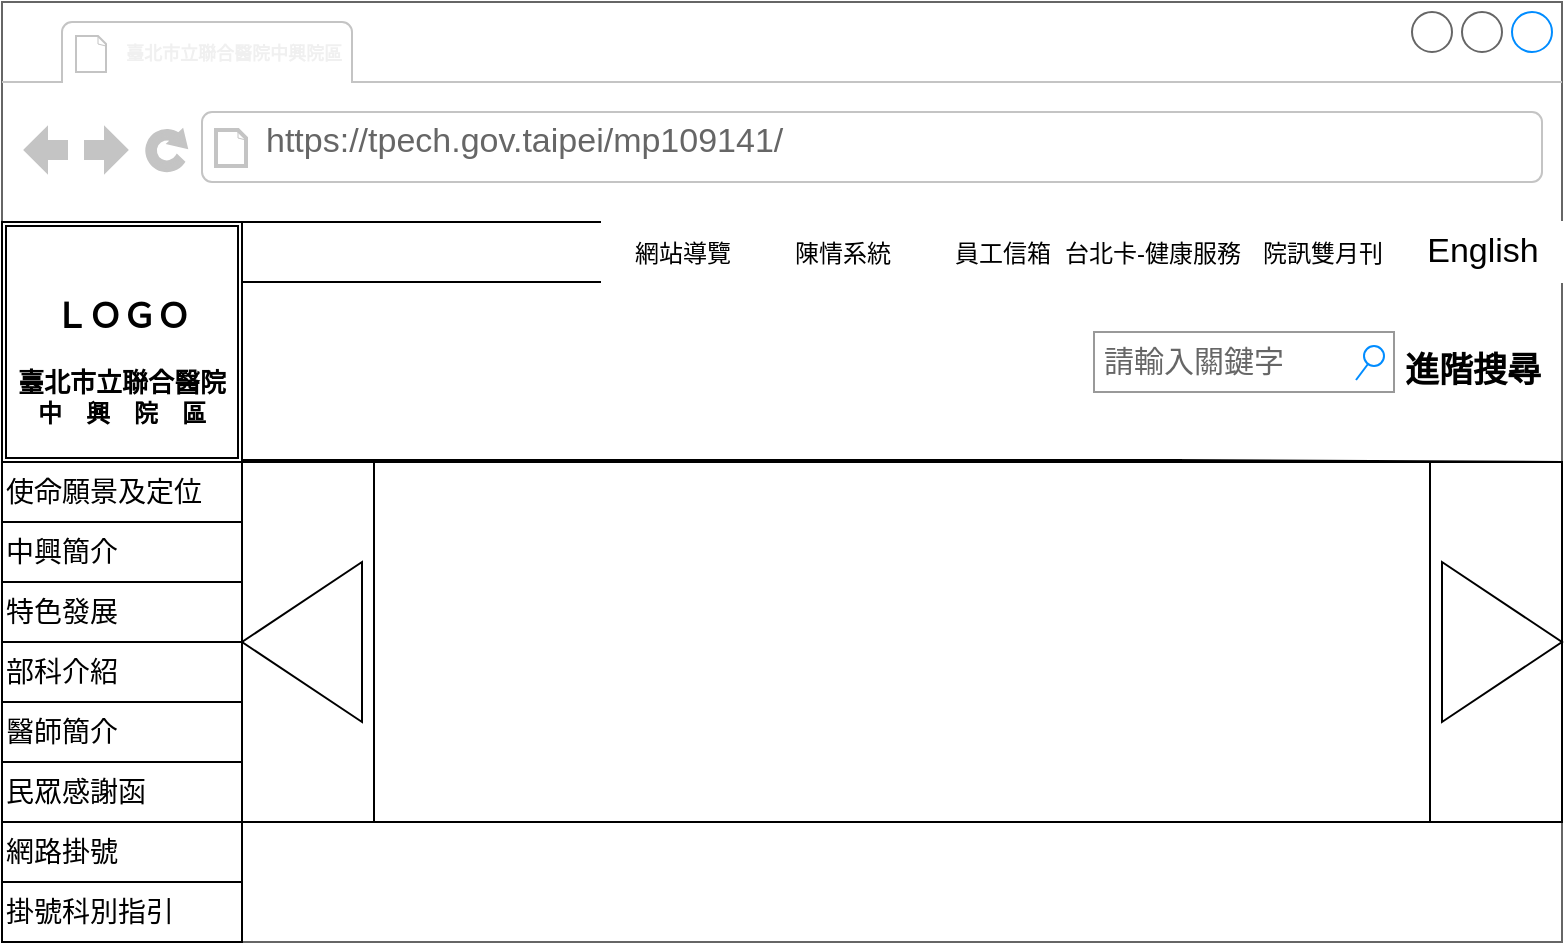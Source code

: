 <mxfile>
    <diagram id="rdGeskmzSgYDUzIaTlJ9" name="第1頁">
        <mxGraphModel dx="1221" dy="574" grid="1" gridSize="10" guides="1" tooltips="1" connect="1" arrows="1" fold="1" page="1" pageScale="1" pageWidth="827" pageHeight="1169" math="0" shadow="0">
            <root>
                <mxCell id="0"/>
                <mxCell id="1" parent="0"/>
                <mxCell id="4" value="" style="strokeWidth=1;shadow=0;dashed=0;align=center;html=1;shape=mxgraph.mockup.containers.browserWindow;rSize=0;strokeColor=#666666;strokeColor2=#008cff;strokeColor3=#c4c4c4;mainText=,;recursiveResize=0;fontSize=8;" parent="1" vertex="1">
                    <mxGeometry x="24" width="780" height="470" as="geometry"/>
                </mxCell>
                <mxCell id="5" value="&lt;b style=&quot;color: rgb(240, 240, 240); font-size: 9px; text-align: center;&quot;&gt;&lt;font style=&quot;font-size: 9px;&quot;&gt;臺北市立聯合醫院&lt;/font&gt;中興院區&lt;/b&gt;" style="strokeWidth=1;shadow=0;dashed=0;align=center;html=1;shape=mxgraph.mockup.containers.anchor;fontSize=9;fontColor=#666666;align=left;" parent="4" vertex="1">
                    <mxGeometry x="60" y="12" width="170" height="28" as="geometry"/>
                </mxCell>
                <mxCell id="6" value="https://tpech.gov.taipei/mp109141/" style="strokeWidth=1;shadow=0;dashed=0;align=center;html=1;shape=mxgraph.mockup.containers.anchor;rSize=0;fontSize=17;fontColor=#666666;align=left;" parent="4" vertex="1">
                    <mxGeometry x="130" y="60" width="290" height="20" as="geometry"/>
                </mxCell>
                <mxCell id="10" value="" style="shape=ext;double=1;whiteSpace=wrap;html=1;aspect=fixed;" parent="4" vertex="1">
                    <mxGeometry y="110" width="120" height="120" as="geometry"/>
                </mxCell>
                <mxCell id="13" value="" style="rounded=0;whiteSpace=wrap;html=1;" parent="4" vertex="1">
                    <mxGeometry x="120" y="110" width="590" height="30" as="geometry"/>
                </mxCell>
                <mxCell id="41" value="&lt;b&gt;&lt;font style=&quot;&quot;&gt;&lt;span style=&quot;font-size: 17px;&quot;&gt;ＬＯＧＯ&lt;/span&gt;&lt;br&gt;&lt;br&gt;&lt;font style=&quot;font-size: 13px;&quot;&gt;臺北市立聯合醫院&lt;br&gt;&lt;/font&gt;中　興　院　區&lt;br&gt;&lt;/font&gt;&lt;/b&gt;" style="text;html=1;strokeColor=none;fillColor=none;align=center;verticalAlign=middle;whiteSpace=wrap;rounded=0;fontSize=12;" parent="4" vertex="1">
                    <mxGeometry y="120" width="120" height="120" as="geometry"/>
                </mxCell>
                <mxCell id="74" value="&lt;font style=&quot;font-size: 14px;&quot;&gt;使命願景及定位&lt;/font&gt;" style="rounded=0;whiteSpace=wrap;html=1;align=left;fontSize=14;" parent="4" vertex="1">
                    <mxGeometry y="230" width="120" height="30" as="geometry"/>
                </mxCell>
                <mxCell id="75" value="中興簡介" style="rounded=0;whiteSpace=wrap;html=1;align=left;fontSize=14;" parent="4" vertex="1">
                    <mxGeometry y="260" width="120" height="30" as="geometry"/>
                </mxCell>
                <mxCell id="76" value="特色發展" style="rounded=0;whiteSpace=wrap;html=1;align=left;fontSize=14;" parent="4" vertex="1">
                    <mxGeometry y="290" width="120" height="30" as="geometry"/>
                </mxCell>
                <mxCell id="77" value="部科介紹" style="rounded=0;whiteSpace=wrap;html=1;align=left;fontSize=14;" parent="4" vertex="1">
                    <mxGeometry y="320" width="120" height="30" as="geometry"/>
                </mxCell>
                <mxCell id="78" value="醫師簡介" style="rounded=0;whiteSpace=wrap;html=1;align=left;fontSize=14;" parent="4" vertex="1">
                    <mxGeometry y="350" width="120" height="30" as="geometry"/>
                </mxCell>
                <mxCell id="79" value="民眾感謝函" style="rounded=0;whiteSpace=wrap;html=1;align=left;fontSize=14;" parent="4" vertex="1">
                    <mxGeometry y="380" width="120" height="30" as="geometry"/>
                </mxCell>
                <mxCell id="80" value="網路掛號" style="rounded=0;whiteSpace=wrap;html=1;align=left;fontSize=14;" parent="4" vertex="1">
                    <mxGeometry y="410" width="120" height="30" as="geometry"/>
                </mxCell>
                <mxCell id="81" value="掛號科別指引" style="rounded=0;whiteSpace=wrap;html=1;align=left;fontSize=14;" parent="4" vertex="1">
                    <mxGeometry y="440" width="120" height="30" as="geometry"/>
                </mxCell>
                <mxCell id="85" value="&lt;font style=&quot;font-size: 15px;&quot;&gt;請輸入關鍵字&lt;/font&gt;" style="strokeWidth=1;shadow=0;dashed=0;align=center;html=1;shape=mxgraph.mockup.forms.searchBox;strokeColor=#999999;mainText=;strokeColor2=#008cff;fontColor=#666666;fontSize=17;align=left;spacingLeft=3;fontFamily=Helvetica;fillColor=none;" parent="4" vertex="1">
                    <mxGeometry x="546" y="165" width="150" height="30" as="geometry"/>
                </mxCell>
                <mxCell id="86" value="&lt;font style=&quot;font-size: 17px;&quot;&gt;進階搜尋&lt;/font&gt;" style="text;strokeColor=none;fillColor=none;html=1;fontSize=17;fontStyle=1;verticalAlign=middle;align=center;fontFamily=Helvetica;fontColor=default;" parent="4" vertex="1">
                    <mxGeometry x="690" y="165" width="90" height="40" as="geometry"/>
                </mxCell>
                <mxCell id="87" value="" style="shape=process;whiteSpace=wrap;html=1;backgroundOutline=1;strokeColor=default;fontFamily=Helvetica;fontSize=15;fontColor=default;fillColor=none;" parent="4" vertex="1">
                    <mxGeometry x="120" y="230" width="660" height="180" as="geometry"/>
                </mxCell>
                <mxCell id="31" value="" style="group" parent="4" vertex="1" connectable="0">
                    <mxGeometry x="220" y="110" width="560" height="30" as="geometry"/>
                </mxCell>
                <mxCell id="33" value="&lt;font style=&quot;font-size: 12px;&quot;&gt;網站導覽&lt;/font&gt;" style="strokeColor=#FFFFFF;fillColor=default;gradientColor=inherit;strokeWidth=1;shadow=0;dashed=0;align=center;html=1;shape=mxgraph.mockup.forms.rrect;rSize=0;fontSize=17;fontColor=default;movable=1;resizable=1;rotatable=1;deletable=1;editable=1;connectable=1;" parent="31" vertex="1">
                    <mxGeometry x="79.999" width="79.999" height="30" as="geometry"/>
                </mxCell>
                <mxCell id="34" value="&lt;font style=&quot;font-size: 12px;&quot;&gt;陳情系統&lt;/font&gt;" style="strokeColor=#FFFFFF;fillColor=default;gradientColor=inherit;strokeWidth=1;shadow=0;dashed=0;align=center;html=1;shape=mxgraph.mockup.forms.rrect;rSize=0;fontSize=17;fontColor=default;movable=1;resizable=1;rotatable=1;deletable=1;editable=1;connectable=1;" parent="31" vertex="1">
                    <mxGeometry x="159.999" width="79.999" height="30" as="geometry"/>
                </mxCell>
                <mxCell id="35" value="&lt;font style=&quot;font-size: 12px;&quot;&gt;員工信箱&lt;/font&gt;" style="strokeColor=#FFFFFF;fillColor=default;gradientColor=inherit;strokeWidth=1;shadow=0;dashed=0;align=center;html=1;shape=mxgraph.mockup.forms.rrect;rSize=0;fontSize=17;fontColor=default;movable=1;resizable=1;rotatable=1;deletable=1;editable=1;connectable=1;" parent="31" vertex="1">
                    <mxGeometry x="240" width="80" height="30" as="geometry"/>
                </mxCell>
                <mxCell id="36" value="&lt;font style=&quot;font-size: 12px;&quot;&gt;台北卡-健康服務&lt;/font&gt;" style="strokeColor=#FFFFFF;fillColor=default;gradientColor=inherit;strokeWidth=1;shadow=0;dashed=0;align=center;html=1;shape=mxgraph.mockup.forms.rrect;rSize=0;fontSize=17;fontColor=default;movable=1;resizable=1;rotatable=1;deletable=1;editable=1;connectable=1;" parent="31" vertex="1">
                    <mxGeometry x="310" width="90" height="30" as="geometry"/>
                </mxCell>
                <mxCell id="37" value="&lt;font style=&quot;font-size: 12px;&quot;&gt;院訊雙月刊&lt;/font&gt;" style="strokeColor=#FFFFFF;fillColor=default;gradientColor=inherit;strokeWidth=1;shadow=0;dashed=0;align=center;html=1;shape=mxgraph.mockup.forms.rrect;rSize=0;fontSize=17;fontColor=default;movable=1;resizable=1;rotatable=1;deletable=1;editable=1;connectable=1;" parent="31" vertex="1">
                    <mxGeometry x="399.997" width="79.999" height="30" as="geometry"/>
                </mxCell>
                <mxCell id="38" value="English" style="strokeColor=#FFFFFF;fillColor=default;gradientColor=inherit;strokeWidth=1;shadow=0;dashed=0;align=center;html=1;shape=mxgraph.mockup.forms.rrect;rSize=0;fontSize=17;fontColor=default;movable=1;resizable=1;rotatable=1;deletable=1;editable=1;connectable=1;" parent="31" vertex="1">
                    <mxGeometry x="480.001" width="79.999" height="30" as="geometry"/>
                </mxCell>
                <mxCell id="88" value="" style="endArrow=none;html=1;fontFamily=Helvetica;fontSize=17;fontColor=default;" parent="4" edge="1">
                    <mxGeometry width="50" height="50" relative="1" as="geometry">
                        <mxPoint x="360" y="229" as="sourcePoint"/>
                        <mxPoint x="120" y="229" as="targetPoint"/>
                    </mxGeometry>
                </mxCell>
                <mxCell id="89" value="" style="endArrow=none;html=1;fontFamily=Helvetica;fontSize=17;fontColor=default;" parent="4" edge="1">
                    <mxGeometry width="50" height="50" relative="1" as="geometry">
                        <mxPoint x="590" y="229" as="sourcePoint"/>
                        <mxPoint x="350" y="229" as="targetPoint"/>
                    </mxGeometry>
                </mxCell>
                <mxCell id="90" value="" style="endArrow=none;html=1;fontFamily=Helvetica;fontSize=17;fontColor=default;" parent="4" edge="1">
                    <mxGeometry width="50" height="50" relative="1" as="geometry">
                        <mxPoint x="780" y="230" as="sourcePoint"/>
                        <mxPoint x="580" y="229" as="targetPoint"/>
                    </mxGeometry>
                </mxCell>
                <mxCell id="91" value="" style="triangle;whiteSpace=wrap;html=1;strokeColor=default;fontFamily=Helvetica;fontSize=17;fontColor=default;fillColor=none;" parent="4" vertex="1">
                    <mxGeometry x="720" y="280" width="60" height="80" as="geometry"/>
                </mxCell>
                <mxCell id="93" value="" style="triangle;whiteSpace=wrap;html=1;strokeColor=default;fontFamily=Helvetica;fontSize=17;fontColor=default;fillColor=none;flipH=1;" parent="4" vertex="1">
                    <mxGeometry x="120" y="280" width="60" height="80" as="geometry"/>
                </mxCell>
            </root>
        </mxGraphModel>
    </diagram>
</mxfile>